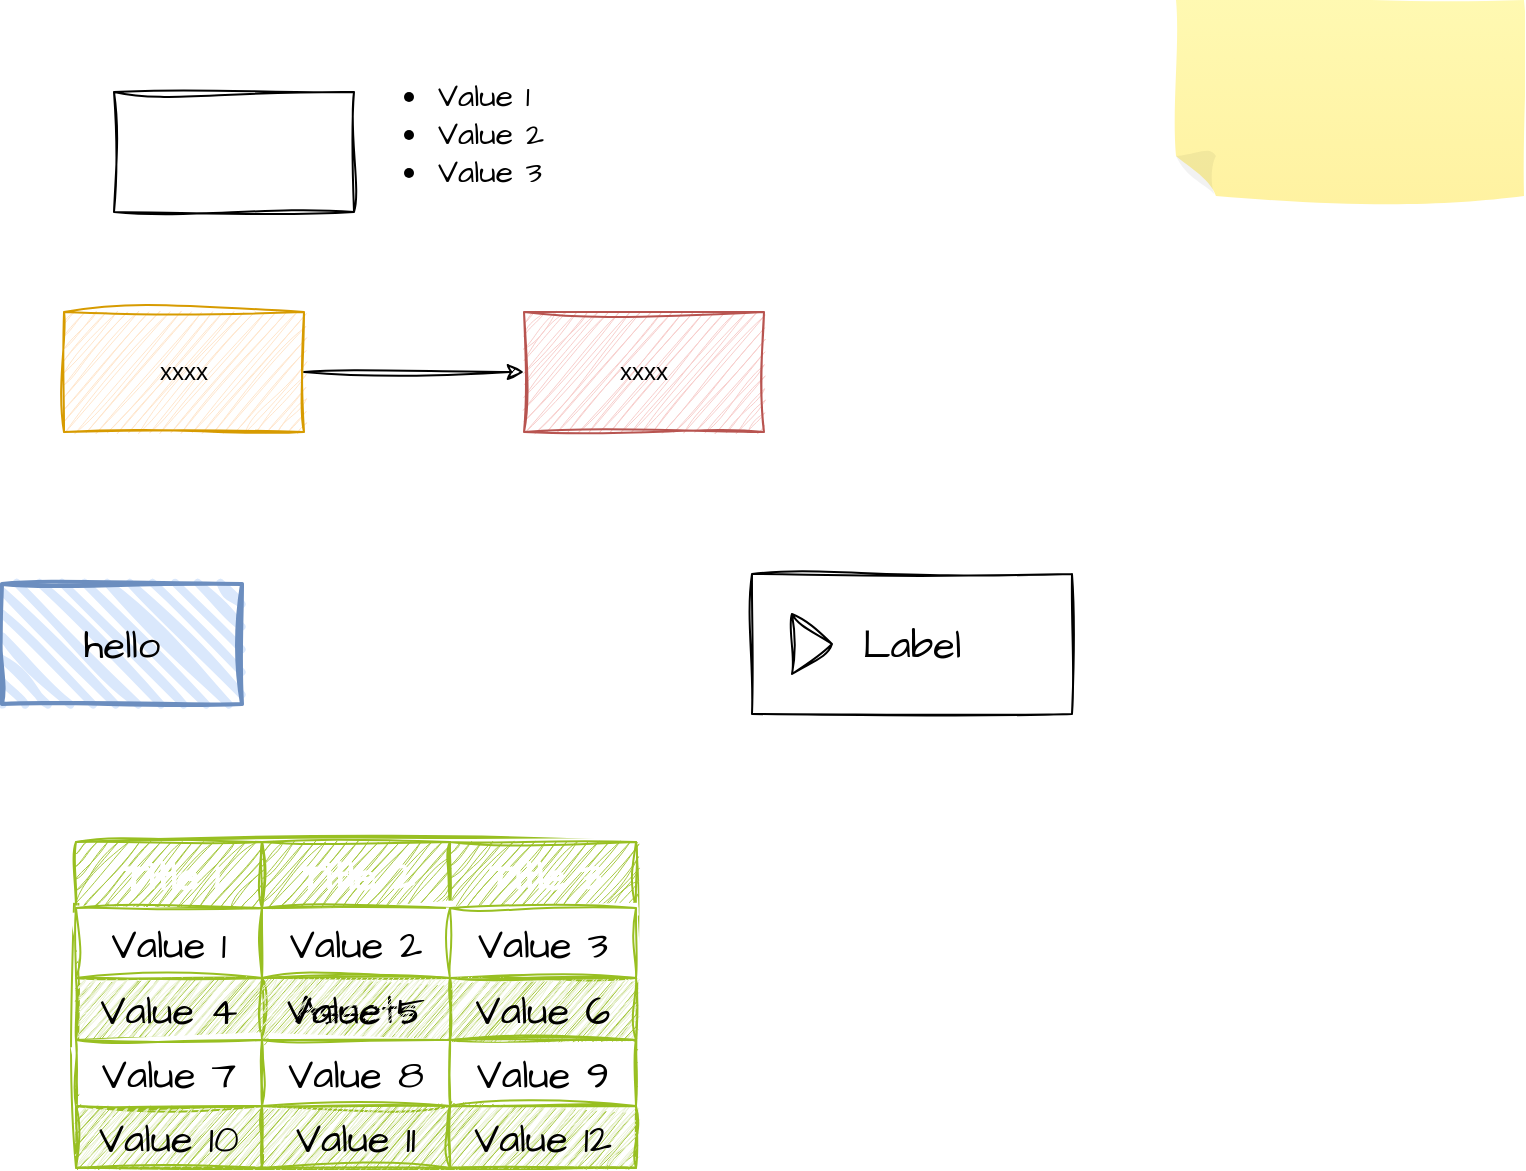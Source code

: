 <mxfile pages="1">
    <diagram id="OAtUo1781i8n_7qL4MJt" name="Page-1">
        <mxGraphModel dx="1347" dy="501" grid="0" gridSize="10" guides="1" tooltips="1" connect="1" arrows="1" fold="1" page="1" pageScale="1" pageWidth="1169" pageHeight="827" background="none" math="0" shadow="0">
            <root>
                <mxCell id="0"/>
                <mxCell id="1" parent="0"/>
                <mxCell id="4" style="edgeStyle=none;html=1;exitX=1;exitY=0.5;exitDx=0;exitDy=0;entryX=0;entryY=0.5;entryDx=0;entryDy=0;rounded=0;shadow=0;swimlaneLine=1;sketch=1;curveFitting=1;jiggle=2;" parent="1" source="2" target="3" edge="1">
                    <mxGeometry relative="1" as="geometry"/>
                </mxCell>
                <UserObject label="xxxx" link="https://baidu.com" linkTarget="_blank" id="2">
                    <mxCell style="rounded=0;whiteSpace=wrap;html=1;fillColor=#ffe6cc;strokeColor=#d79b00;shadow=0;swimlaneLine=1;sketch=1;curveFitting=1;jiggle=2;" parent="1" vertex="1">
                        <mxGeometry x="250" y="240" width="120" height="60" as="geometry"/>
                    </mxCell>
                </UserObject>
                <UserObject label="xxxx" link="https://baidu.com" linkTarget="_blank" id="3">
                    <mxCell style="rounded=0;whiteSpace=wrap;html=1;glass=0;fillColor=#f8cecc;strokeColor=#b85450;shadow=0;swimlaneLine=1;sketch=1;curveFitting=1;jiggle=2;" parent="1" vertex="1">
                        <mxGeometry x="480" y="240" width="120" height="60" as="geometry"/>
                    </mxCell>
                </UserObject>
                <mxCell id="5" value="hello" style="rounded=0;whiteSpace=wrap;html=1;strokeWidth=2;fillWeight=4;hachureGap=8;hachureAngle=45;fillColor=#dae8fc;fontFamily=Architects Daughter;fontSource=https%3A%2F%2Ffonts.googleapis.com%2Fcss%3Ffamily%3DArchitects%2BDaughter;fontSize=20;strokeColor=#6c8ebf;shadow=0;swimlaneLine=1;sketch=1;curveFitting=1;jiggle=2;" parent="1" vertex="1">
                    <mxGeometry x="219" y="376" width="120" height="60" as="geometry"/>
                </mxCell>
                <mxCell id="6" value="" style="rounded=0;whiteSpace=wrap;html=1;hachureGap=4;fontFamily=Architects Daughter;fontSource=https%3A%2F%2Ffonts.googleapis.com%2Fcss%3Ffamily%3DArchitects%2BDaughter;fontSize=20;shadow=0;swimlaneLine=1;sketch=1;curveFitting=1;jiggle=2;" parent="1" vertex="1">
                    <mxGeometry x="275" y="130" width="120" height="60" as="geometry"/>
                </mxCell>
                <mxCell id="7" value="Assets" style="childLayout=tableLayout;recursiveResize=0;strokeColor=#98bf21;fillColor=#A7C942;shadow=0;hachureGap=4;fontFamily=Architects Daughter;fontSource=https%3A%2F%2Ffonts.googleapis.com%2Fcss%3Ffamily%3DArchitects%2BDaughter;fontSize=20;rounded=0;swimlaneLine=1;sketch=1;curveFitting=1;jiggle=2;" parent="1" vertex="1">
                    <mxGeometry x="256" y="505" width="280" height="162.75" as="geometry"/>
                </mxCell>
                <mxCell id="8" style="shape=tableRow;horizontal=0;startSize=0;swimlaneHead=0;swimlaneBody=0;top=0;left=0;bottom=0;right=0;dropTarget=0;collapsible=0;recursiveResize=0;expand=0;fontStyle=0;strokeColor=inherit;fillColor=#ffffff;hachureGap=4;fontFamily=Architects Daughter;fontSource=https%3A%2F%2Ffonts.googleapis.com%2Fcss%3Ffamily%3DArchitects%2BDaughter;fontSize=20;rounded=0;shadow=0;swimlaneLine=1;sketch=1;curveFitting=1;jiggle=2;" parent="7" vertex="1">
                    <mxGeometry width="280" height="33" as="geometry"/>
                </mxCell>
                <mxCell id="9" value="Title 1" style="connectable=0;recursiveResize=0;strokeColor=inherit;fillColor=#A7C942;align=center;fontStyle=1;fontColor=#FFFFFF;html=1;hachureGap=4;fontFamily=Architects Daughter;fontSource=https%3A%2F%2Ffonts.googleapis.com%2Fcss%3Ffamily%3DArchitects%2BDaughter;fontSize=20;rounded=0;shadow=0;swimlaneLine=1;sketch=1;curveFitting=1;jiggle=2;" parent="8" vertex="1">
                    <mxGeometry width="93" height="33" as="geometry">
                        <mxRectangle width="93" height="33" as="alternateBounds"/>
                    </mxGeometry>
                </mxCell>
                <mxCell id="10" value="Title 2" style="connectable=0;recursiveResize=0;strokeColor=inherit;fillColor=#A7C942;align=center;fontStyle=1;fontColor=#FFFFFF;html=1;hachureGap=4;fontFamily=Architects Daughter;fontSource=https%3A%2F%2Ffonts.googleapis.com%2Fcss%3Ffamily%3DArchitects%2BDaughter;fontSize=20;rounded=0;shadow=0;swimlaneLine=1;sketch=1;curveFitting=1;jiggle=2;" parent="8" vertex="1">
                    <mxGeometry x="93" width="94" height="33" as="geometry">
                        <mxRectangle width="94" height="33" as="alternateBounds"/>
                    </mxGeometry>
                </mxCell>
                <mxCell id="11" value="Title 3" style="connectable=0;recursiveResize=0;strokeColor=inherit;fillColor=#A7C942;align=center;fontStyle=1;fontColor=#FFFFFF;html=1;hachureGap=4;fontFamily=Architects Daughter;fontSource=https%3A%2F%2Ffonts.googleapis.com%2Fcss%3Ffamily%3DArchitects%2BDaughter;fontSize=20;rounded=0;shadow=0;swimlaneLine=1;sketch=1;curveFitting=1;jiggle=2;" parent="8" vertex="1">
                    <mxGeometry x="187" width="93" height="33" as="geometry">
                        <mxRectangle width="93" height="33" as="alternateBounds"/>
                    </mxGeometry>
                </mxCell>
                <mxCell id="12" value="" style="shape=tableRow;horizontal=0;startSize=0;swimlaneHead=0;swimlaneBody=0;top=0;left=0;bottom=0;right=0;dropTarget=0;collapsible=0;recursiveResize=0;expand=0;fontStyle=0;strokeColor=inherit;fillColor=#ffffff;hachureGap=4;fontFamily=Architects Daughter;fontSource=https%3A%2F%2Ffonts.googleapis.com%2Fcss%3Ffamily%3DArchitects%2BDaughter;fontSize=20;rounded=0;shadow=0;swimlaneLine=1;sketch=1;curveFitting=1;jiggle=2;" parent="7" vertex="1">
                    <mxGeometry y="33" width="280" height="35" as="geometry"/>
                </mxCell>
                <mxCell id="13" value="Value 1" style="connectable=0;recursiveResize=0;strokeColor=inherit;fillColor=inherit;align=center;whiteSpace=wrap;html=1;hachureGap=4;fontFamily=Architects Daughter;fontSource=https%3A%2F%2Ffonts.googleapis.com%2Fcss%3Ffamily%3DArchitects%2BDaughter;fontSize=20;rounded=0;shadow=0;swimlaneLine=1;sketch=1;curveFitting=1;jiggle=2;" parent="12" vertex="1">
                    <mxGeometry width="93" height="35" as="geometry">
                        <mxRectangle width="93" height="35" as="alternateBounds"/>
                    </mxGeometry>
                </mxCell>
                <mxCell id="14" value="Value 2" style="connectable=0;recursiveResize=0;strokeColor=inherit;fillColor=inherit;align=center;whiteSpace=wrap;html=1;hachureGap=4;fontFamily=Architects Daughter;fontSource=https%3A%2F%2Ffonts.googleapis.com%2Fcss%3Ffamily%3DArchitects%2BDaughter;fontSize=20;rounded=0;shadow=0;swimlaneLine=1;sketch=1;curveFitting=1;jiggle=2;" parent="12" vertex="1">
                    <mxGeometry x="93" width="94" height="35" as="geometry">
                        <mxRectangle width="94" height="35" as="alternateBounds"/>
                    </mxGeometry>
                </mxCell>
                <mxCell id="15" value="Value 3" style="connectable=0;recursiveResize=0;strokeColor=inherit;fillColor=inherit;align=center;whiteSpace=wrap;html=1;hachureGap=4;fontFamily=Architects Daughter;fontSource=https%3A%2F%2Ffonts.googleapis.com%2Fcss%3Ffamily%3DArchitects%2BDaughter;fontSize=20;rounded=0;shadow=0;swimlaneLine=1;sketch=1;curveFitting=1;jiggle=2;" parent="12" vertex="1">
                    <mxGeometry x="187" width="93" height="35" as="geometry">
                        <mxRectangle width="93" height="35" as="alternateBounds"/>
                    </mxGeometry>
                </mxCell>
                <mxCell id="16" value="" style="shape=tableRow;horizontal=0;startSize=0;swimlaneHead=0;swimlaneBody=0;top=0;left=0;bottom=0;right=0;dropTarget=0;collapsible=0;recursiveResize=0;expand=0;fontStyle=1;strokeColor=inherit;fillColor=#EAF2D3;hachureGap=4;fontFamily=Architects Daughter;fontSource=https%3A%2F%2Ffonts.googleapis.com%2Fcss%3Ffamily%3DArchitects%2BDaughter;fontSize=20;rounded=0;shadow=0;swimlaneLine=1;sketch=1;curveFitting=1;jiggle=2;" parent="7" vertex="1">
                    <mxGeometry y="68" width="280" height="31" as="geometry"/>
                </mxCell>
                <mxCell id="17" value="Value 4" style="connectable=0;recursiveResize=0;strokeColor=inherit;fillColor=inherit;whiteSpace=wrap;html=1;hachureGap=4;fontFamily=Architects Daughter;fontSource=https%3A%2F%2Ffonts.googleapis.com%2Fcss%3Ffamily%3DArchitects%2BDaughter;fontSize=20;rounded=0;shadow=0;swimlaneLine=1;sketch=1;curveFitting=1;jiggle=2;" parent="16" vertex="1">
                    <mxGeometry width="93" height="31" as="geometry">
                        <mxRectangle width="93" height="31" as="alternateBounds"/>
                    </mxGeometry>
                </mxCell>
                <mxCell id="18" value="Value 5" style="connectable=0;recursiveResize=0;strokeColor=inherit;fillColor=inherit;whiteSpace=wrap;html=1;hachureGap=4;fontFamily=Architects Daughter;fontSource=https%3A%2F%2Ffonts.googleapis.com%2Fcss%3Ffamily%3DArchitects%2BDaughter;fontSize=20;rounded=0;shadow=0;swimlaneLine=1;sketch=1;curveFitting=1;jiggle=2;" parent="16" vertex="1">
                    <mxGeometry x="93" width="94" height="31" as="geometry">
                        <mxRectangle width="94" height="31" as="alternateBounds"/>
                    </mxGeometry>
                </mxCell>
                <mxCell id="19" value="Value 6" style="connectable=0;recursiveResize=0;strokeColor=inherit;fillColor=inherit;whiteSpace=wrap;html=1;hachureGap=4;fontFamily=Architects Daughter;fontSource=https%3A%2F%2Ffonts.googleapis.com%2Fcss%3Ffamily%3DArchitects%2BDaughter;fontSize=20;rounded=0;shadow=0;swimlaneLine=1;sketch=1;curveFitting=1;jiggle=2;" parent="16" vertex="1">
                    <mxGeometry x="187" width="93" height="31" as="geometry">
                        <mxRectangle width="93" height="31" as="alternateBounds"/>
                    </mxGeometry>
                </mxCell>
                <mxCell id="20" value="" style="shape=tableRow;horizontal=0;startSize=0;swimlaneHead=0;swimlaneBody=0;top=0;left=0;bottom=0;right=0;dropTarget=0;collapsible=0;recursiveResize=0;expand=0;fontStyle=0;strokeColor=inherit;fillColor=#ffffff;hachureGap=4;fontFamily=Architects Daughter;fontSource=https%3A%2F%2Ffonts.googleapis.com%2Fcss%3Ffamily%3DArchitects%2BDaughter;fontSize=20;rounded=0;shadow=0;swimlaneLine=1;sketch=1;curveFitting=1;jiggle=2;" parent="7" vertex="1">
                    <mxGeometry y="99" width="280" height="33" as="geometry"/>
                </mxCell>
                <mxCell id="21" value="Value 7" style="connectable=0;recursiveResize=0;strokeColor=inherit;fillColor=inherit;fontStyle=0;align=center;whiteSpace=wrap;html=1;hachureGap=4;fontFamily=Architects Daughter;fontSource=https%3A%2F%2Ffonts.googleapis.com%2Fcss%3Ffamily%3DArchitects%2BDaughter;fontSize=20;rounded=0;shadow=0;swimlaneLine=1;sketch=1;curveFitting=1;jiggle=2;" parent="20" vertex="1">
                    <mxGeometry width="93" height="33" as="geometry">
                        <mxRectangle width="93" height="33" as="alternateBounds"/>
                    </mxGeometry>
                </mxCell>
                <mxCell id="22" value="Value 8" style="connectable=0;recursiveResize=0;strokeColor=inherit;fillColor=inherit;fontStyle=0;align=center;whiteSpace=wrap;html=1;hachureGap=4;fontFamily=Architects Daughter;fontSource=https%3A%2F%2Ffonts.googleapis.com%2Fcss%3Ffamily%3DArchitects%2BDaughter;fontSize=20;rounded=0;shadow=0;swimlaneLine=1;sketch=1;curveFitting=1;jiggle=2;" parent="20" vertex="1">
                    <mxGeometry x="93" width="94" height="33" as="geometry">
                        <mxRectangle width="94" height="33" as="alternateBounds"/>
                    </mxGeometry>
                </mxCell>
                <mxCell id="23" value="Value 9" style="connectable=0;recursiveResize=0;strokeColor=inherit;fillColor=inherit;fontStyle=0;align=center;whiteSpace=wrap;html=1;hachureGap=4;fontFamily=Architects Daughter;fontSource=https%3A%2F%2Ffonts.googleapis.com%2Fcss%3Ffamily%3DArchitects%2BDaughter;fontSize=20;rounded=0;shadow=0;swimlaneLine=1;sketch=1;curveFitting=1;jiggle=2;" parent="20" vertex="1">
                    <mxGeometry x="187" width="93" height="33" as="geometry">
                        <mxRectangle width="93" height="33" as="alternateBounds"/>
                    </mxGeometry>
                </mxCell>
                <mxCell id="24" value="" style="shape=tableRow;horizontal=0;startSize=0;swimlaneHead=0;swimlaneBody=0;top=0;left=0;bottom=0;right=0;dropTarget=0;collapsible=0;recursiveResize=0;expand=0;fontStyle=1;strokeColor=inherit;fillColor=#EAF2D3;hachureGap=4;fontFamily=Architects Daughter;fontSource=https%3A%2F%2Ffonts.googleapis.com%2Fcss%3Ffamily%3DArchitects%2BDaughter;fontSize=20;rounded=0;shadow=0;swimlaneLine=1;sketch=1;curveFitting=1;jiggle=2;" parent="7" vertex="1">
                    <mxGeometry y="132" width="280" height="31" as="geometry"/>
                </mxCell>
                <mxCell id="25" value="Value 10" style="connectable=0;recursiveResize=0;strokeColor=inherit;fillColor=inherit;whiteSpace=wrap;html=1;hachureGap=4;fontFamily=Architects Daughter;fontSource=https%3A%2F%2Ffonts.googleapis.com%2Fcss%3Ffamily%3DArchitects%2BDaughter;fontSize=20;rounded=0;shadow=0;swimlaneLine=1;sketch=1;curveFitting=1;jiggle=2;" parent="24" vertex="1">
                    <mxGeometry width="93" height="31" as="geometry">
                        <mxRectangle width="93" height="31" as="alternateBounds"/>
                    </mxGeometry>
                </mxCell>
                <mxCell id="26" value="Value 11" style="connectable=0;recursiveResize=0;strokeColor=inherit;fillColor=inherit;whiteSpace=wrap;html=1;hachureGap=4;fontFamily=Architects Daughter;fontSource=https%3A%2F%2Ffonts.googleapis.com%2Fcss%3Ffamily%3DArchitects%2BDaughter;fontSize=20;rounded=0;shadow=0;swimlaneLine=1;sketch=1;curveFitting=1;jiggle=2;" parent="24" vertex="1">
                    <mxGeometry x="93" width="94" height="31" as="geometry">
                        <mxRectangle width="94" height="31" as="alternateBounds"/>
                    </mxGeometry>
                </mxCell>
                <mxCell id="27" value="Value 12" style="connectable=0;recursiveResize=0;strokeColor=inherit;fillColor=inherit;whiteSpace=wrap;html=1;hachureGap=4;fontFamily=Architects Daughter;fontSource=https%3A%2F%2Ffonts.googleapis.com%2Fcss%3Ffamily%3DArchitects%2BDaughter;fontSize=20;rounded=0;shadow=0;swimlaneLine=1;sketch=1;curveFitting=1;jiggle=2;" parent="24" vertex="1">
                    <mxGeometry x="187" width="93" height="31" as="geometry">
                        <mxRectangle width="93" height="31" as="alternateBounds"/>
                    </mxGeometry>
                </mxCell>
                <mxCell id="28" value="Label" style="html=1;whiteSpace=wrap;container=1;recursiveResize=0;collapsible=0;hachureGap=4;fontFamily=Architects Daughter;fontSource=https%3A%2F%2Ffonts.googleapis.com%2Fcss%3Ffamily%3DArchitects%2BDaughter;fontSize=20;rounded=0;shadow=0;swimlaneLine=1;sketch=1;curveFitting=1;jiggle=2;" parent="1" vertex="1">
                    <mxGeometry x="594" y="371" width="160" height="70" as="geometry"/>
                </mxCell>
                <mxCell id="29" value="" style="triangle;html=1;whiteSpace=wrap;hachureGap=4;fontFamily=Architects Daughter;fontSource=https%3A%2F%2Ffonts.googleapis.com%2Fcss%3Ffamily%3DArchitects%2BDaughter;fontSize=20;rounded=0;shadow=0;swimlaneLine=1;sketch=1;curveFitting=1;jiggle=2;" parent="28" vertex="1">
                    <mxGeometry x="20" y="20" width="20" height="30" as="geometry"/>
                </mxCell>
                <mxCell id="31" value="&lt;ul style=&quot;font-size: 16px;&quot;&gt;&lt;li style=&quot;font-size: 16px;&quot;&gt;Value 1&lt;/li&gt;&lt;li style=&quot;font-size: 16px;&quot;&gt;Value 2&lt;/li&gt;&lt;li style=&quot;font-size: 16px;&quot;&gt;Value 3&lt;/li&gt;&lt;/ul&gt;" style="text;strokeColor=none;fillColor=none;html=1;whiteSpace=wrap;verticalAlign=middle;overflow=hidden;hachureGap=4;fontFamily=Architects Daughter;fontSource=https%3A%2F%2Ffonts.googleapis.com%2Fcss%3Ffamily%3DArchitects%2BDaughter;fontSize=16;rounded=0;shadow=0;swimlaneLine=1;sketch=1;curveFitting=1;jiggle=2;" parent="1" vertex="1">
                    <mxGeometry x="395" y="104" width="216" height="80" as="geometry"/>
                </mxCell>
                <mxCell id="34" value="" style="shape=note;whiteSpace=wrap;html=1;backgroundOutline=1;fontColor=#000000;darkOpacity=0.05;fillColor=#FFF9B2;strokeColor=none;fillStyle=solid;direction=west;gradientDirection=north;gradientColor=#FFF2A1;shadow=0;size=20;pointerEvents=1;swimlaneLine=1;rounded=0;sketch=1;curveFitting=1;jiggle=2;" parent="1" vertex="1">
                    <mxGeometry x="806" y="84" width="174" height="98" as="geometry"/>
                </mxCell>
            </root>
        </mxGraphModel>
    </diagram>
</mxfile>